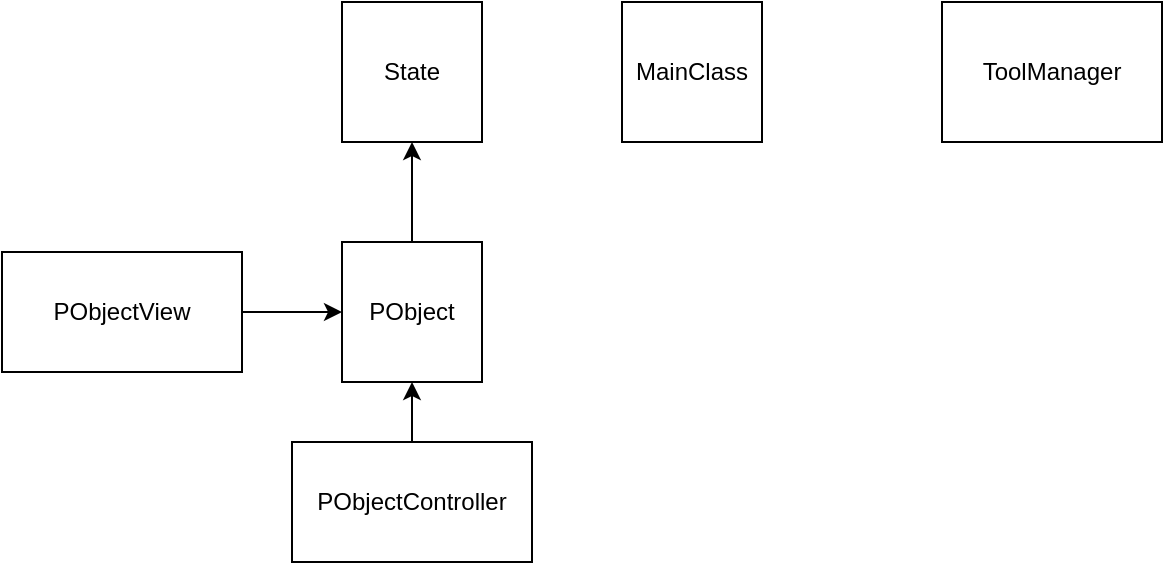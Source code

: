 <mxfile version="21.3.2" type="github">
  <diagram name="Page-1" id="JgMWubzXlVjkS9HLqeEj">
    <mxGraphModel dx="1242" dy="746" grid="1" gridSize="10" guides="1" tooltips="1" connect="1" arrows="1" fold="1" page="1" pageScale="1" pageWidth="827" pageHeight="1169" math="0" shadow="0">
      <root>
        <mxCell id="0" />
        <mxCell id="1" parent="0" />
        <mxCell id="sD8DQ184Ihc-bIid40vS-1" value="MainClass" style="whiteSpace=wrap;html=1;aspect=fixed;" vertex="1" parent="1">
          <mxGeometry x="360" y="230" width="70" height="70" as="geometry" />
        </mxCell>
        <mxCell id="sD8DQ184Ihc-bIid40vS-3" value="ToolManager&lt;br&gt;" style="rounded=0;whiteSpace=wrap;html=1;" vertex="1" parent="1">
          <mxGeometry x="520" y="230" width="110" height="70" as="geometry" />
        </mxCell>
        <mxCell id="sD8DQ184Ihc-bIid40vS-5" value="State&lt;br&gt;" style="whiteSpace=wrap;html=1;aspect=fixed;" vertex="1" parent="1">
          <mxGeometry x="220" y="230" width="70" height="70" as="geometry" />
        </mxCell>
        <mxCell id="sD8DQ184Ihc-bIid40vS-6" value="PObject" style="whiteSpace=wrap;html=1;aspect=fixed;" vertex="1" parent="1">
          <mxGeometry x="220" y="350" width="70" height="70" as="geometry" />
        </mxCell>
        <mxCell id="sD8DQ184Ihc-bIid40vS-7" value="" style="endArrow=classic;html=1;rounded=0;entryX=0.5;entryY=1;entryDx=0;entryDy=0;exitX=0.5;exitY=0;exitDx=0;exitDy=0;" edge="1" parent="1" source="sD8DQ184Ihc-bIid40vS-6" target="sD8DQ184Ihc-bIid40vS-5">
          <mxGeometry width="50" height="50" relative="1" as="geometry">
            <mxPoint x="390" y="410" as="sourcePoint" />
            <mxPoint x="440" y="360" as="targetPoint" />
          </mxGeometry>
        </mxCell>
        <mxCell id="sD8DQ184Ihc-bIid40vS-11" style="edgeStyle=orthogonalEdgeStyle;rounded=0;orthogonalLoop=1;jettySize=auto;html=1;" edge="1" parent="1" source="sD8DQ184Ihc-bIid40vS-10" target="sD8DQ184Ihc-bIid40vS-6">
          <mxGeometry relative="1" as="geometry" />
        </mxCell>
        <mxCell id="sD8DQ184Ihc-bIid40vS-10" value="PObjectController" style="rounded=0;whiteSpace=wrap;html=1;" vertex="1" parent="1">
          <mxGeometry x="195" y="450" width="120" height="60" as="geometry" />
        </mxCell>
        <mxCell id="sD8DQ184Ihc-bIid40vS-14" style="edgeStyle=orthogonalEdgeStyle;rounded=0;orthogonalLoop=1;jettySize=auto;html=1;" edge="1" parent="1" source="sD8DQ184Ihc-bIid40vS-12" target="sD8DQ184Ihc-bIid40vS-6">
          <mxGeometry relative="1" as="geometry" />
        </mxCell>
        <mxCell id="sD8DQ184Ihc-bIid40vS-12" value="PObjectView" style="rounded=0;whiteSpace=wrap;html=1;" vertex="1" parent="1">
          <mxGeometry x="50" y="355" width="120" height="60" as="geometry" />
        </mxCell>
      </root>
    </mxGraphModel>
  </diagram>
</mxfile>

